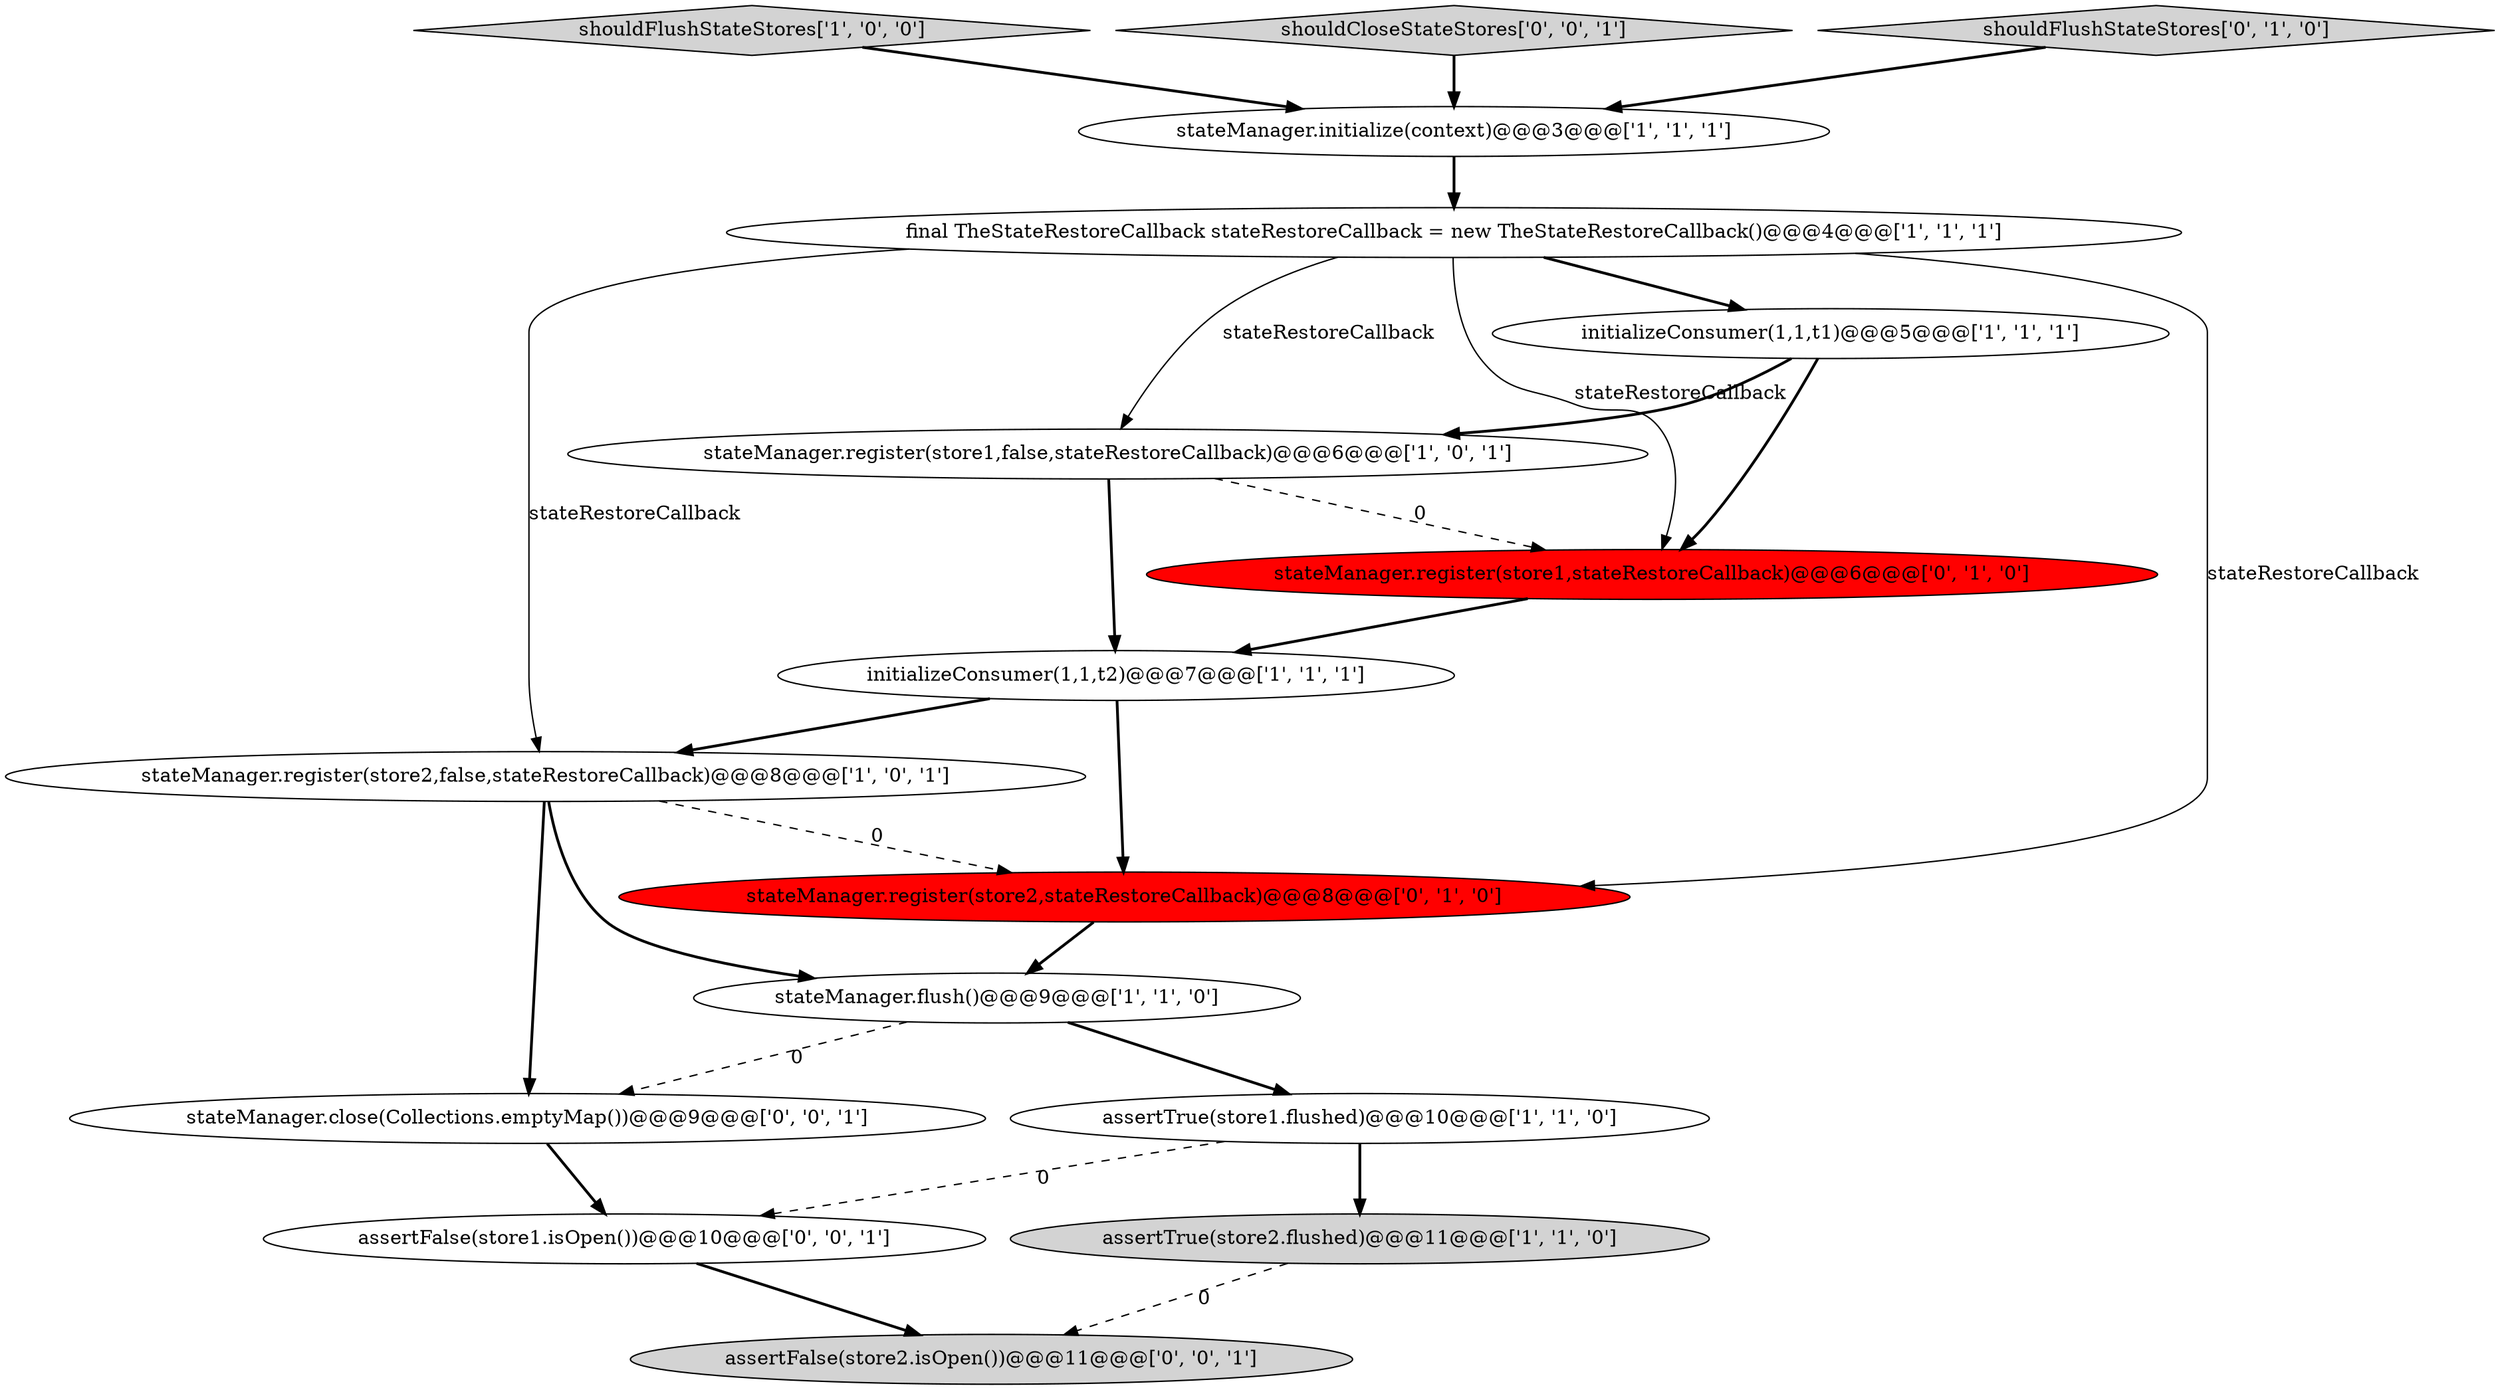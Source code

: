 digraph {
15 [style = filled, label = "stateManager.close(Collections.emptyMap())@@@9@@@['0', '0', '1']", fillcolor = white, shape = ellipse image = "AAA0AAABBB3BBB"];
6 [style = filled, label = "stateManager.register(store1,false,stateRestoreCallback)@@@6@@@['1', '0', '1']", fillcolor = white, shape = ellipse image = "AAA0AAABBB1BBB"];
9 [style = filled, label = "shouldFlushStateStores['1', '0', '0']", fillcolor = lightgray, shape = diamond image = "AAA0AAABBB1BBB"];
1 [style = filled, label = "initializeConsumer(1,1,t2)@@@7@@@['1', '1', '1']", fillcolor = white, shape = ellipse image = "AAA0AAABBB1BBB"];
13 [style = filled, label = "shouldCloseStateStores['0', '0', '1']", fillcolor = lightgray, shape = diamond image = "AAA0AAABBB3BBB"];
2 [style = filled, label = "stateManager.initialize(context)@@@3@@@['1', '1', '1']", fillcolor = white, shape = ellipse image = "AAA0AAABBB1BBB"];
5 [style = filled, label = "assertTrue(store2.flushed)@@@11@@@['1', '1', '0']", fillcolor = lightgray, shape = ellipse image = "AAA0AAABBB1BBB"];
4 [style = filled, label = "stateManager.register(store2,false,stateRestoreCallback)@@@8@@@['1', '0', '1']", fillcolor = white, shape = ellipse image = "AAA0AAABBB1BBB"];
14 [style = filled, label = "assertFalse(store2.isOpen())@@@11@@@['0', '0', '1']", fillcolor = lightgray, shape = ellipse image = "AAA0AAABBB3BBB"];
12 [style = filled, label = "stateManager.register(store2,stateRestoreCallback)@@@8@@@['0', '1', '0']", fillcolor = red, shape = ellipse image = "AAA1AAABBB2BBB"];
8 [style = filled, label = "final TheStateRestoreCallback stateRestoreCallback = new TheStateRestoreCallback()@@@4@@@['1', '1', '1']", fillcolor = white, shape = ellipse image = "AAA0AAABBB1BBB"];
16 [style = filled, label = "assertFalse(store1.isOpen())@@@10@@@['0', '0', '1']", fillcolor = white, shape = ellipse image = "AAA0AAABBB3BBB"];
0 [style = filled, label = "initializeConsumer(1,1,t1)@@@5@@@['1', '1', '1']", fillcolor = white, shape = ellipse image = "AAA0AAABBB1BBB"];
7 [style = filled, label = "stateManager.flush()@@@9@@@['1', '1', '0']", fillcolor = white, shape = ellipse image = "AAA0AAABBB1BBB"];
11 [style = filled, label = "stateManager.register(store1,stateRestoreCallback)@@@6@@@['0', '1', '0']", fillcolor = red, shape = ellipse image = "AAA1AAABBB2BBB"];
3 [style = filled, label = "assertTrue(store1.flushed)@@@10@@@['1', '1', '0']", fillcolor = white, shape = ellipse image = "AAA0AAABBB1BBB"];
10 [style = filled, label = "shouldFlushStateStores['0', '1', '0']", fillcolor = lightgray, shape = diamond image = "AAA0AAABBB2BBB"];
1->4 [style = bold, label=""];
8->4 [style = solid, label="stateRestoreCallback"];
5->14 [style = dashed, label="0"];
0->6 [style = bold, label=""];
9->2 [style = bold, label=""];
11->1 [style = bold, label=""];
4->15 [style = bold, label=""];
6->11 [style = dashed, label="0"];
0->11 [style = bold, label=""];
15->16 [style = bold, label=""];
12->7 [style = bold, label=""];
7->3 [style = bold, label=""];
4->7 [style = bold, label=""];
4->12 [style = dashed, label="0"];
8->0 [style = bold, label=""];
6->1 [style = bold, label=""];
3->5 [style = bold, label=""];
8->6 [style = solid, label="stateRestoreCallback"];
8->11 [style = solid, label="stateRestoreCallback"];
8->12 [style = solid, label="stateRestoreCallback"];
1->12 [style = bold, label=""];
7->15 [style = dashed, label="0"];
16->14 [style = bold, label=""];
10->2 [style = bold, label=""];
3->16 [style = dashed, label="0"];
2->8 [style = bold, label=""];
13->2 [style = bold, label=""];
}
